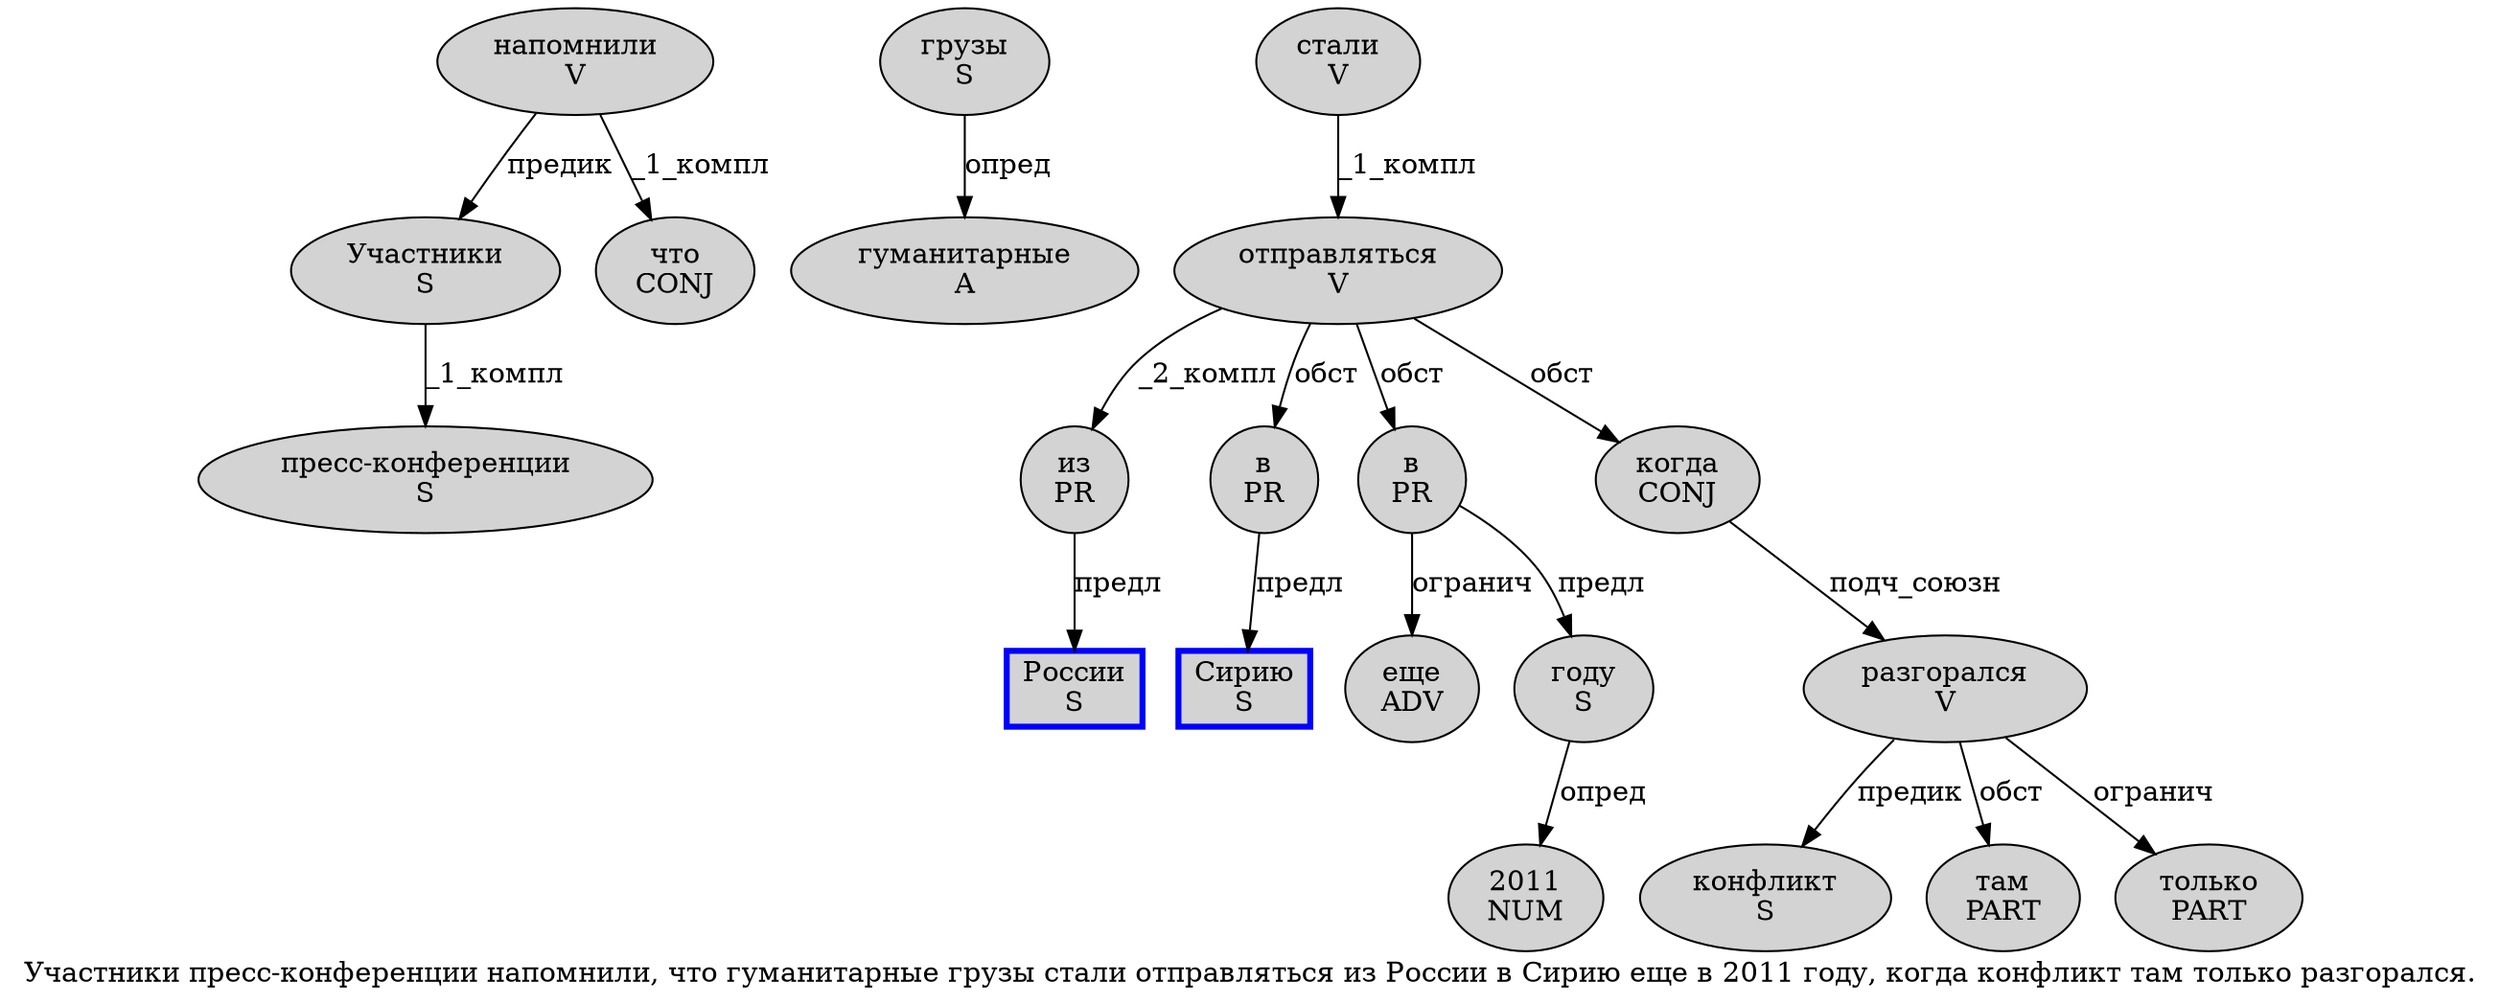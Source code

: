 digraph SENTENCE_511 {
	graph [label="Участники пресс-конференции напомнили, что гуманитарные грузы стали отправляться из России в Сирию еще в 2011 году, когда конфликт там только разгорался."]
	node [style=filled]
		0 [label="Участники
S" color="" fillcolor=lightgray penwidth=1 shape=ellipse]
		1 [label="пресс-конференции
S" color="" fillcolor=lightgray penwidth=1 shape=ellipse]
		2 [label="напомнили
V" color="" fillcolor=lightgray penwidth=1 shape=ellipse]
		4 [label="что
CONJ" color="" fillcolor=lightgray penwidth=1 shape=ellipse]
		5 [label="гуманитарные
A" color="" fillcolor=lightgray penwidth=1 shape=ellipse]
		6 [label="грузы
S" color="" fillcolor=lightgray penwidth=1 shape=ellipse]
		7 [label="стали
V" color="" fillcolor=lightgray penwidth=1 shape=ellipse]
		8 [label="отправляться
V" color="" fillcolor=lightgray penwidth=1 shape=ellipse]
		9 [label="из
PR" color="" fillcolor=lightgray penwidth=1 shape=ellipse]
		10 [label="России
S" color=blue fillcolor=lightgray penwidth=3 shape=box]
		11 [label="в
PR" color="" fillcolor=lightgray penwidth=1 shape=ellipse]
		12 [label="Сирию
S" color=blue fillcolor=lightgray penwidth=3 shape=box]
		13 [label="еще
ADV" color="" fillcolor=lightgray penwidth=1 shape=ellipse]
		14 [label="в
PR" color="" fillcolor=lightgray penwidth=1 shape=ellipse]
		15 [label="2011
NUM" color="" fillcolor=lightgray penwidth=1 shape=ellipse]
		16 [label="году
S" color="" fillcolor=lightgray penwidth=1 shape=ellipse]
		18 [label="когда
CONJ" color="" fillcolor=lightgray penwidth=1 shape=ellipse]
		19 [label="конфликт
S" color="" fillcolor=lightgray penwidth=1 shape=ellipse]
		20 [label="там
PART" color="" fillcolor=lightgray penwidth=1 shape=ellipse]
		21 [label="только
PART" color="" fillcolor=lightgray penwidth=1 shape=ellipse]
		22 [label="разгорался
V" color="" fillcolor=lightgray penwidth=1 shape=ellipse]
			22 -> 19 [label="предик"]
			22 -> 20 [label="обст"]
			22 -> 21 [label="огранич"]
			6 -> 5 [label="опред"]
			14 -> 13 [label="огранич"]
			14 -> 16 [label="предл"]
			11 -> 12 [label="предл"]
			2 -> 0 [label="предик"]
			2 -> 4 [label="_1_компл"]
			8 -> 9 [label="_2_компл"]
			8 -> 11 [label="обст"]
			8 -> 14 [label="обст"]
			8 -> 18 [label="обст"]
			18 -> 22 [label="подч_союзн"]
			0 -> 1 [label="_1_компл"]
			7 -> 8 [label="_1_компл"]
			9 -> 10 [label="предл"]
			16 -> 15 [label="опред"]
}